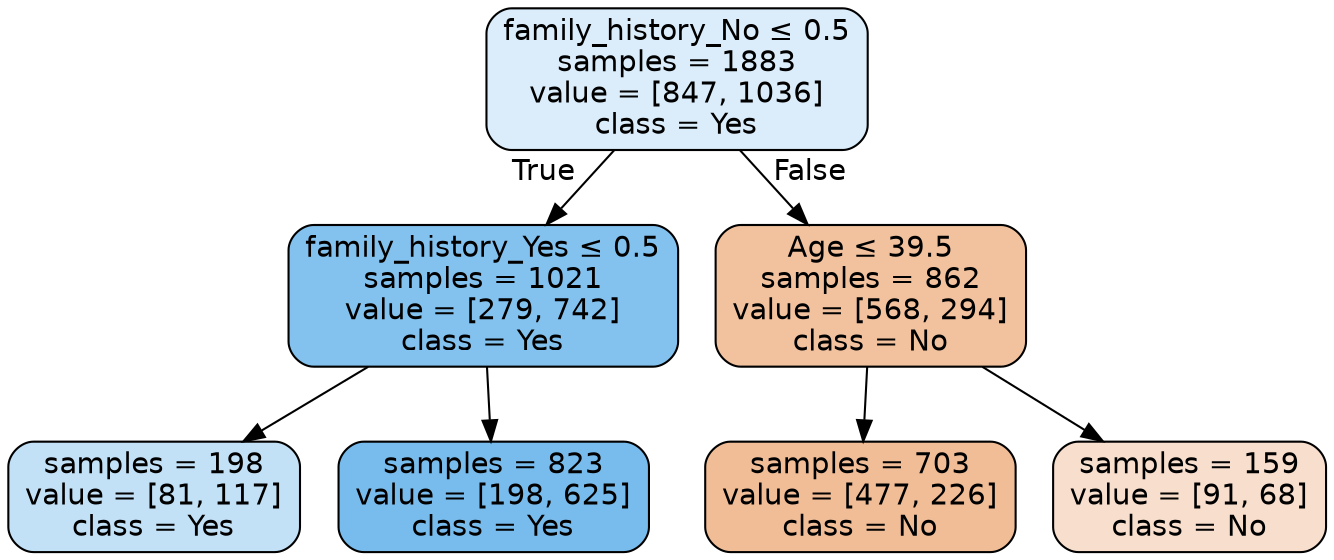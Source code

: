 digraph Tree {
node [shape=box, style="filled, rounded", color="black", fontname="helvetica"] ;
edge [fontname="helvetica"] ;
0 [label=<family_history_No &le; 0.5<br/>samples = 1883<br/>value = [847, 1036]<br/>class = Yes>, fillcolor="#dbedfa"] ;
1 [label=<family_history_Yes &le; 0.5<br/>samples = 1021<br/>value = [279, 742]<br/>class = Yes>, fillcolor="#83c2ef"] ;
0 -> 1 [labeldistance=2.5, labelangle=45, headlabel="True"] ;
2 [label=<samples = 198<br/>value = [81, 117]<br/>class = Yes>, fillcolor="#c2e1f7"] ;
1 -> 2 ;
3 [label=<samples = 823<br/>value = [198, 625]<br/>class = Yes>, fillcolor="#78bced"] ;
1 -> 3 ;
4 [label=<Age &le; 39.5<br/>samples = 862<br/>value = [568, 294]<br/>class = No>, fillcolor="#f2c29f"] ;
0 -> 4 [labeldistance=2.5, labelangle=-45, headlabel="False"] ;
5 [label=<samples = 703<br/>value = [477, 226]<br/>class = No>, fillcolor="#f1bd97"] ;
4 -> 5 ;
6 [label=<samples = 159<br/>value = [91, 68]<br/>class = No>, fillcolor="#f8dfcd"] ;
4 -> 6 ;
}

